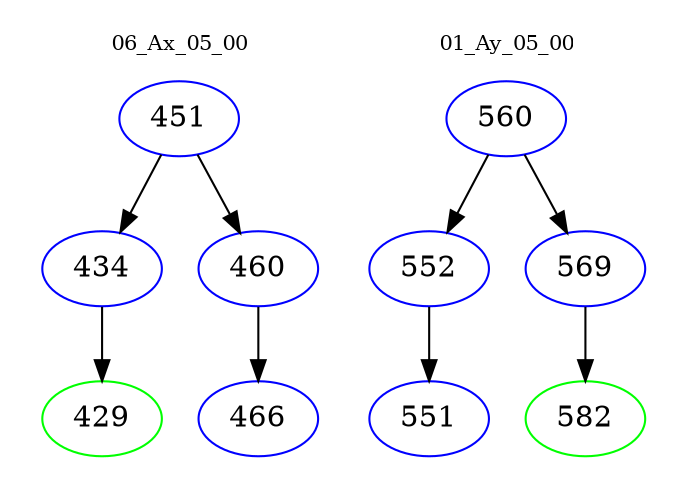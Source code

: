 digraph{
subgraph cluster_0 {
color = white
label = "06_Ax_05_00";
fontsize=10;
T0_451 [label="451", color="blue"]
T0_451 -> T0_434 [color="black"]
T0_434 [label="434", color="blue"]
T0_434 -> T0_429 [color="black"]
T0_429 [label="429", color="green"]
T0_451 -> T0_460 [color="black"]
T0_460 [label="460", color="blue"]
T0_460 -> T0_466 [color="black"]
T0_466 [label="466", color="blue"]
}
subgraph cluster_1 {
color = white
label = "01_Ay_05_00";
fontsize=10;
T1_560 [label="560", color="blue"]
T1_560 -> T1_552 [color="black"]
T1_552 [label="552", color="blue"]
T1_552 -> T1_551 [color="black"]
T1_551 [label="551", color="blue"]
T1_560 -> T1_569 [color="black"]
T1_569 [label="569", color="blue"]
T1_569 -> T1_582 [color="black"]
T1_582 [label="582", color="green"]
}
}
